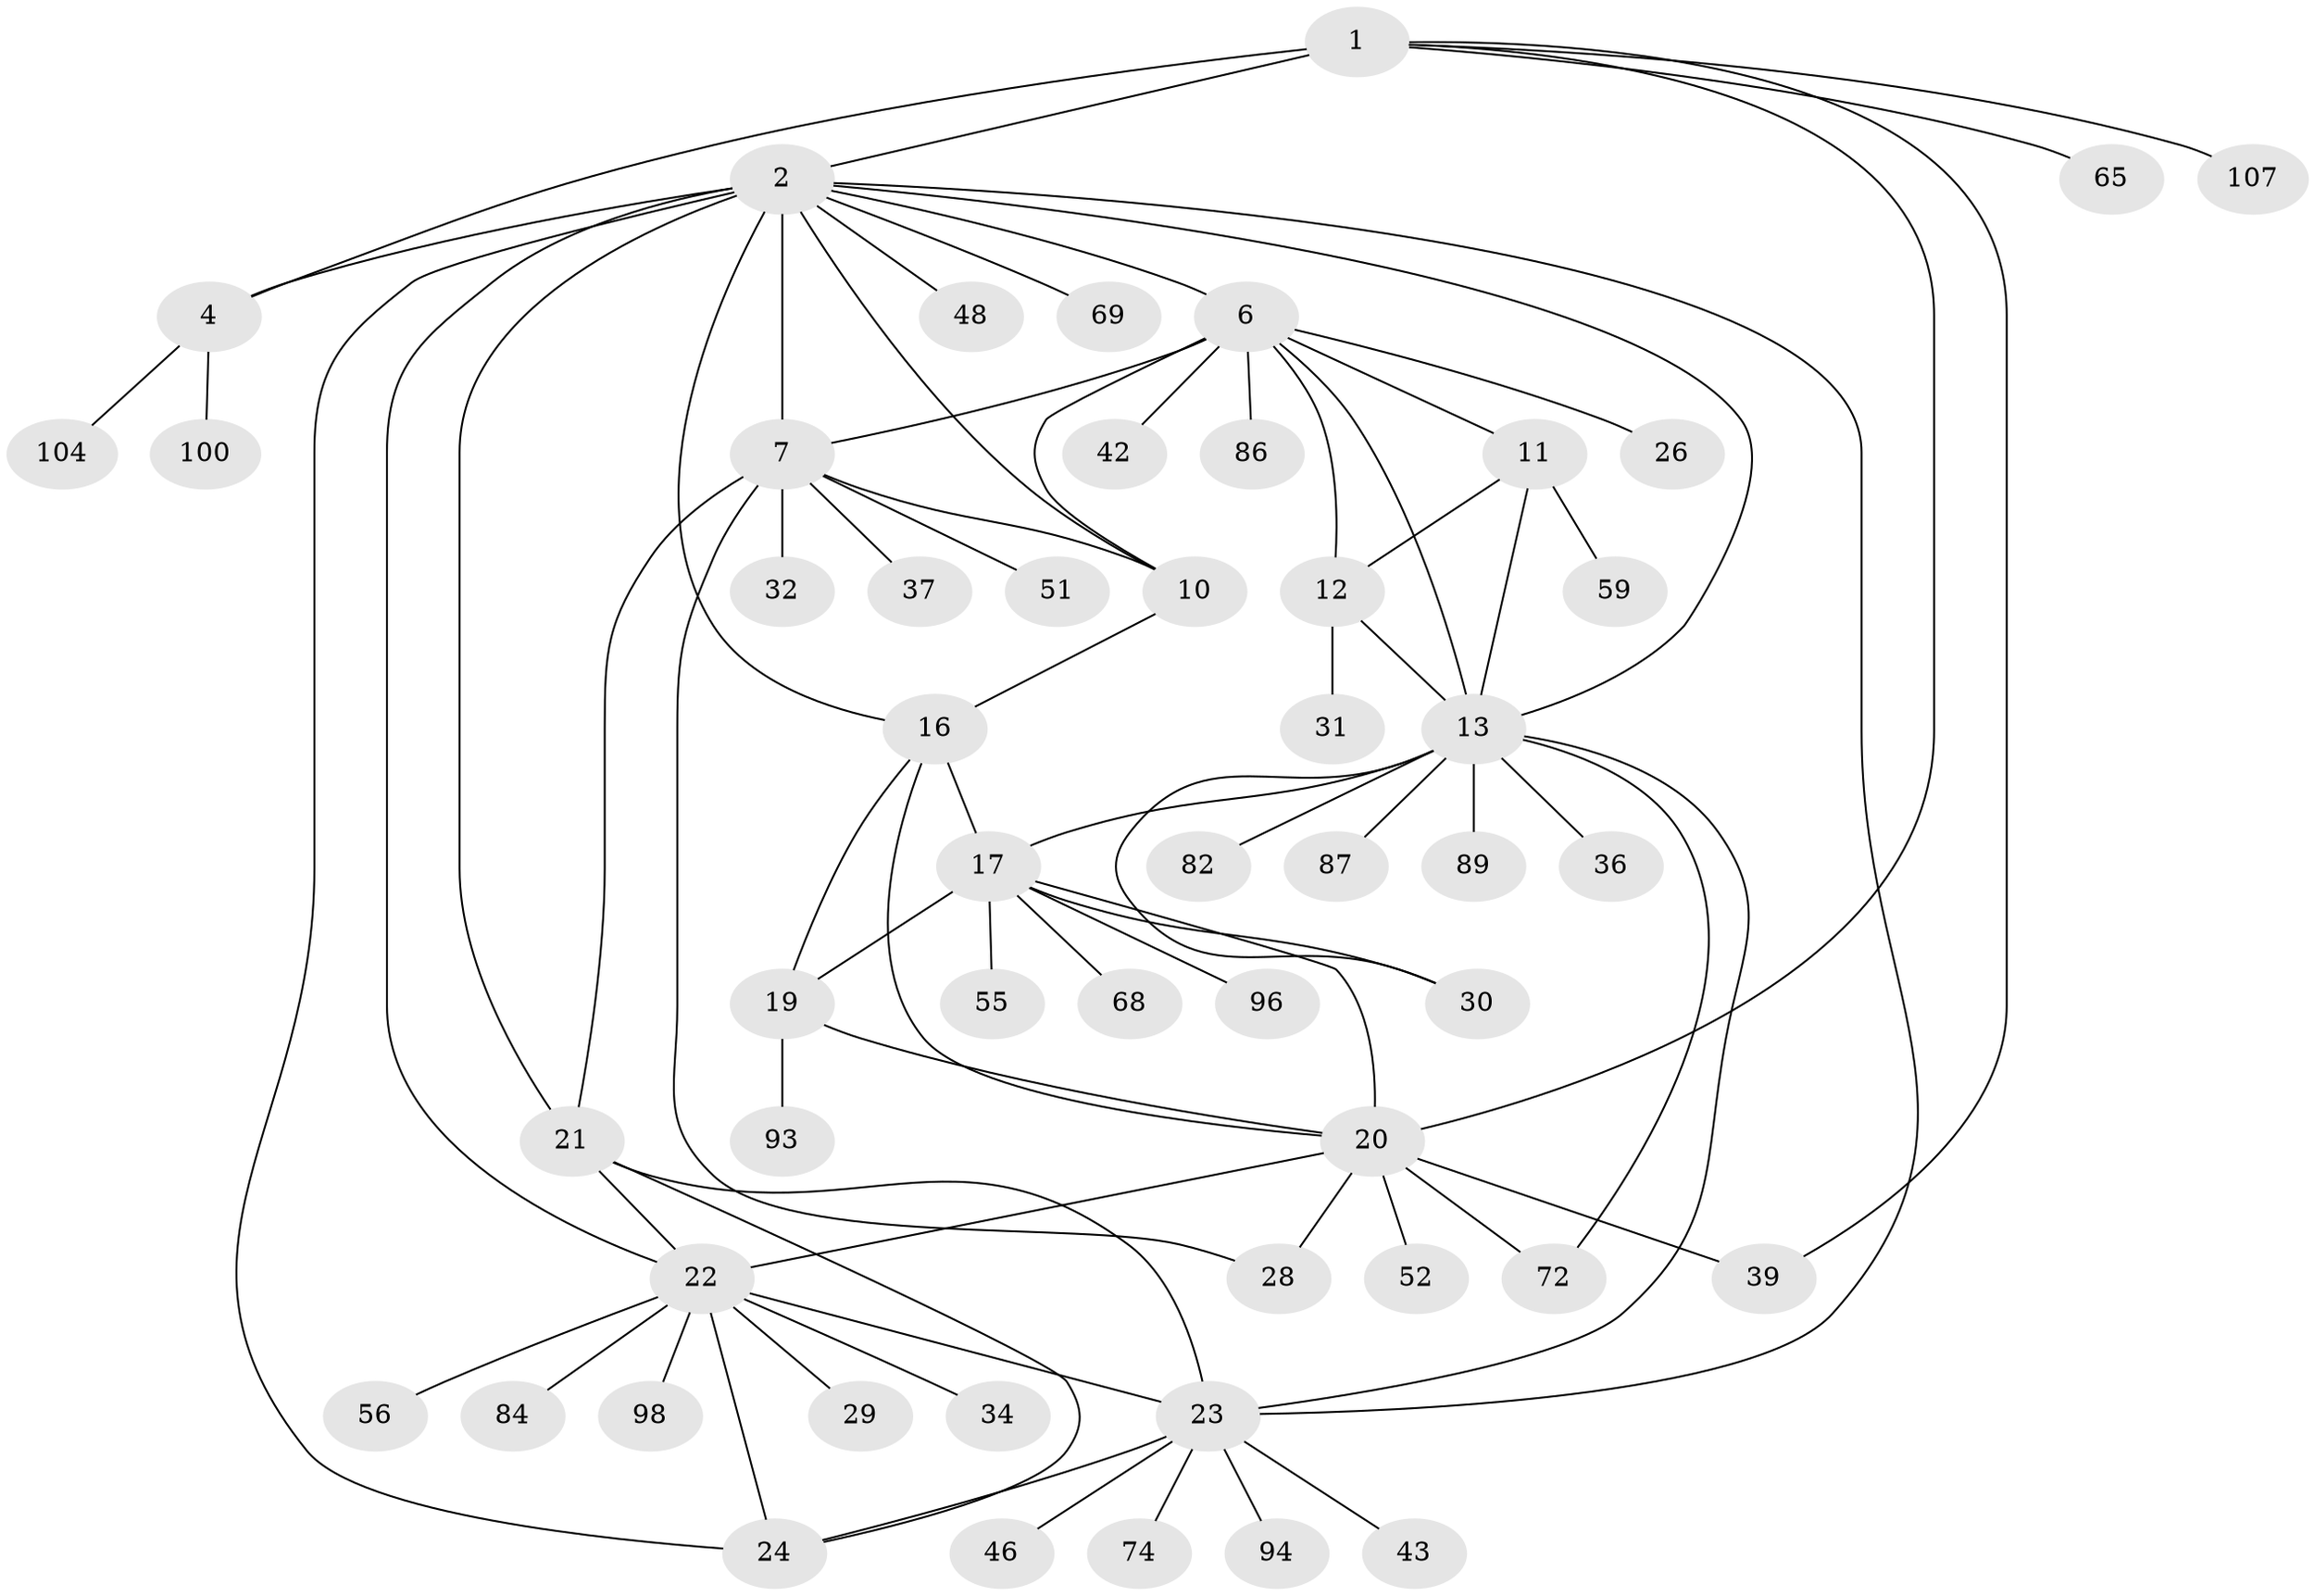 // original degree distribution, {8: 0.04672897196261682, 12: 0.009345794392523364, 7: 0.028037383177570093, 4: 0.037383177570093455, 9: 0.037383177570093455, 6: 0.018691588785046728, 5: 0.037383177570093455, 15: 0.009345794392523364, 10: 0.028037383177570093, 1: 0.5887850467289719, 2: 0.14953271028037382, 3: 0.009345794392523364}
// Generated by graph-tools (version 1.1) at 2025/15/03/09/25 04:15:43]
// undirected, 53 vertices, 79 edges
graph export_dot {
graph [start="1"]
  node [color=gray90,style=filled];
  1;
  2 [super="+3+8+38+58+50+103+85+54"];
  4 [super="+60+5"];
  6 [super="+77+9+15"];
  7;
  10 [super="+81"];
  11;
  12 [super="+105+53+27+61"];
  13 [super="+14"];
  16;
  17 [super="+18+83+106+95+49"];
  19;
  20;
  21 [super="+47+71+90"];
  22;
  23;
  24;
  26;
  28;
  29;
  30 [super="+45+102"];
  31;
  32 [super="+99"];
  34;
  36;
  37;
  39;
  42 [super="+44+66+91"];
  43 [super="+75"];
  46;
  48;
  51;
  52;
  55;
  56;
  59;
  65;
  68;
  69;
  72;
  74;
  82 [super="+92"];
  84;
  86;
  87;
  89;
  93;
  94;
  96;
  98 [super="+101"];
  100;
  104;
  107;
  1 -- 2 [weight=2];
  1 -- 4 [weight=2];
  1 -- 20;
  1 -- 39;
  1 -- 65;
  1 -- 107;
  2 -- 4 [weight=5];
  2 -- 16;
  2 -- 21 [weight=2];
  2 -- 22;
  2 -- 23;
  2 -- 24;
  2 -- 13 [weight=2];
  2 -- 48;
  2 -- 69;
  2 -- 6 [weight=2];
  2 -- 7;
  2 -- 10;
  4 -- 104;
  4 -- 100;
  6 -- 7 [weight=2];
  6 -- 10 [weight=2];
  6 -- 26;
  6 -- 42;
  6 -- 86;
  6 -- 11;
  6 -- 12;
  6 -- 13 [weight=2];
  7 -- 10;
  7 -- 21;
  7 -- 28;
  7 -- 32;
  7 -- 37;
  7 -- 51;
  10 -- 16;
  11 -- 12;
  11 -- 13 [weight=2];
  11 -- 59;
  12 -- 13 [weight=2];
  12 -- 31;
  13 -- 23;
  13 -- 36;
  13 -- 72;
  13 -- 17;
  13 -- 82;
  13 -- 87;
  13 -- 89;
  13 -- 30;
  16 -- 17 [weight=2];
  16 -- 19;
  16 -- 20;
  17 -- 19 [weight=2];
  17 -- 20 [weight=2];
  17 -- 55;
  17 -- 96;
  17 -- 68;
  17 -- 30;
  19 -- 20;
  19 -- 93;
  20 -- 22;
  20 -- 28;
  20 -- 39;
  20 -- 52;
  20 -- 72;
  21 -- 22;
  21 -- 23;
  21 -- 24;
  22 -- 23;
  22 -- 24;
  22 -- 29;
  22 -- 34;
  22 -- 56;
  22 -- 84;
  22 -- 98;
  23 -- 24;
  23 -- 43;
  23 -- 46;
  23 -- 74;
  23 -- 94;
}

